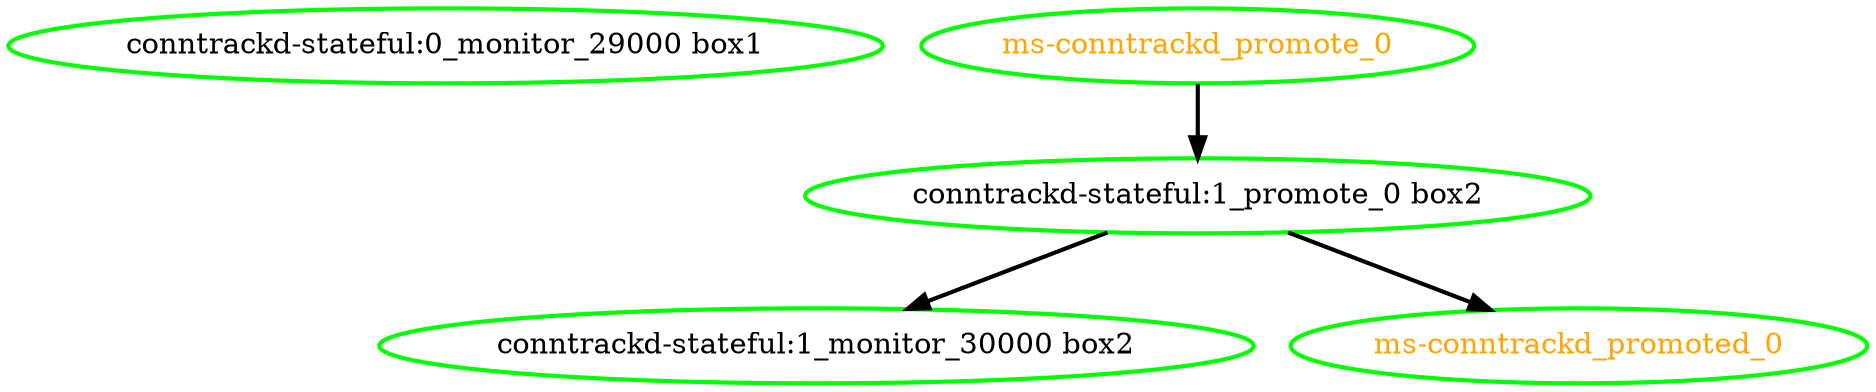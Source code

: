 digraph "g" {
"conntrackd-stateful:0_monitor_29000 box1" [ style=bold color="green" fontcolor="black" ]
"conntrackd-stateful:1_monitor_30000 box2" [ style=bold color="green" fontcolor="black" ]
"conntrackd-stateful:1_promote_0 box2" -> "conntrackd-stateful:1_monitor_30000 box2" [ style = bold]
"conntrackd-stateful:1_promote_0 box2" -> "ms-conntrackd_promoted_0" [ style = bold]
"conntrackd-stateful:1_promote_0 box2" [ style=bold color="green" fontcolor="black" ]
"ms-conntrackd_promote_0" -> "conntrackd-stateful:1_promote_0 box2" [ style = bold]
"ms-conntrackd_promote_0" [ style=bold color="green" fontcolor="orange" ]
"ms-conntrackd_promoted_0" [ style=bold color="green" fontcolor="orange" ]
}
